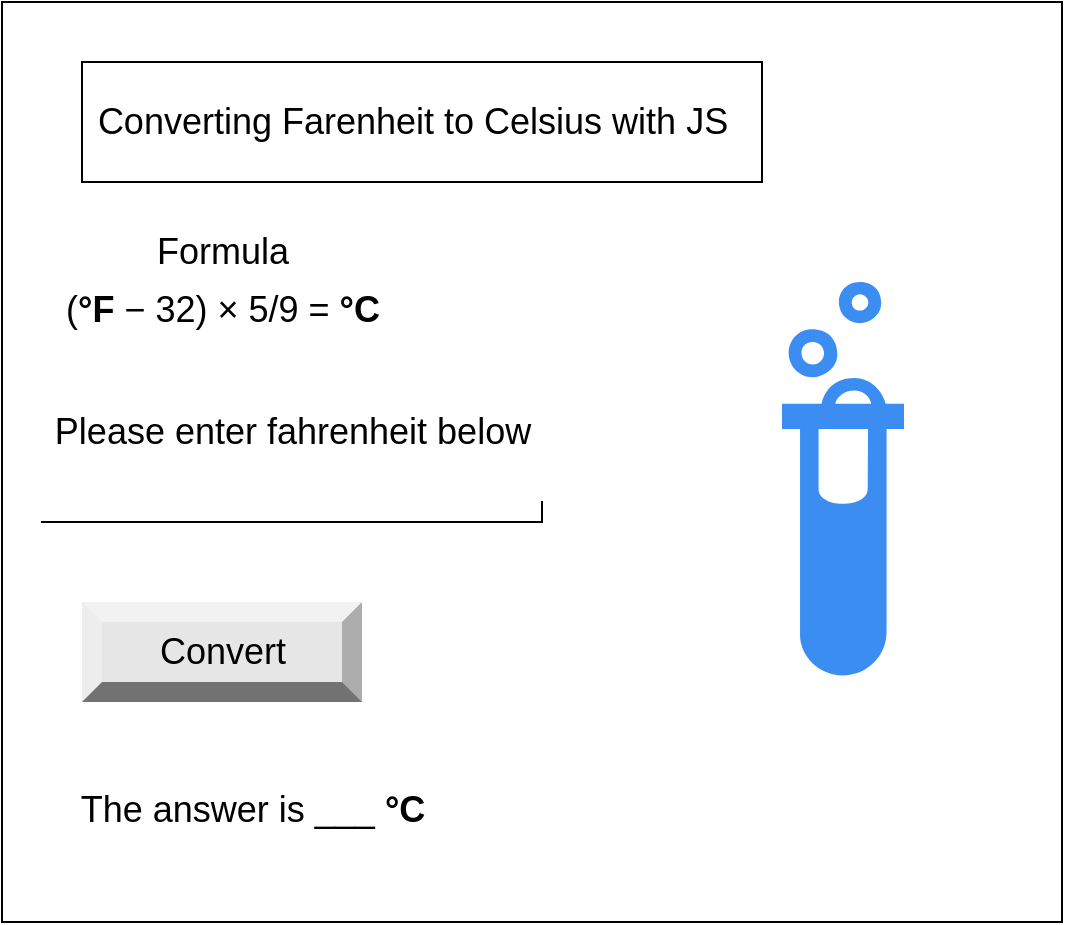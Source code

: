 <mxfile>
    <diagram id="Qi7LSx28HFMjrjH3Dn8v" name="Page-1">
        <mxGraphModel dx="594" dy="561" grid="1" gridSize="10" guides="1" tooltips="1" connect="1" arrows="1" fold="1" page="1" pageScale="1" pageWidth="827" pageHeight="1169" math="0" shadow="0">
            <root>
                <mxCell id="0"/>
                <mxCell id="1" parent="0"/>
                <mxCell id="2" value="" style="verticalLabelPosition=bottom;verticalAlign=top;html=1;shape=mxgraph.basic.rect;fillColor2=none;strokeWidth=1;size=20;indent=5;" vertex="1" parent="1">
                    <mxGeometry x="80" y="10" width="530" height="460" as="geometry"/>
                </mxCell>
                <mxCell id="3" value="" style="verticalLabelPosition=bottom;verticalAlign=top;html=1;shape=mxgraph.basic.rect;fillColor2=none;strokeWidth=1;size=20;indent=5;" vertex="1" parent="1">
                    <mxGeometry x="120" y="40" width="340" height="60" as="geometry"/>
                </mxCell>
                <mxCell id="4" value="&lt;font style=&quot;font-size: 18px&quot;&gt;Converting Farenheit to Celsius with JS&lt;/font&gt;" style="text;html=1;resizable=0;autosize=1;align=center;verticalAlign=middle;points=[];fillColor=none;strokeColor=none;rounded=0;" vertex="1" parent="1">
                    <mxGeometry x="120" y="60" width="330" height="20" as="geometry"/>
                </mxCell>
                <mxCell id="6" value="Formula" style="text;html=1;resizable=0;autosize=1;align=center;verticalAlign=middle;points=[];fillColor=none;strokeColor=none;rounded=0;fontSize=18;" vertex="1" parent="1">
                    <mxGeometry x="150" y="120" width="80" height="30" as="geometry"/>
                </mxCell>
                <mxCell id="7" value="&lt;div class=&quot;bjhkR&quot; style=&quot;margin-bottom: 2px ; padding: 2.5px 3px 1.5px&quot;&gt;(&lt;b&gt;°F&lt;/b&gt;&amp;nbsp;− 32) × 5/9 =&amp;nbsp;&lt;b&gt;°C&lt;/b&gt;&lt;/div&gt;" style="text;html=1;align=center;verticalAlign=middle;resizable=0;points=[];autosize=1;strokeColor=none;fillColor=none;fontSize=18;" vertex="1" parent="1">
                    <mxGeometry x="100" y="150" width="180" height="30" as="geometry"/>
                </mxCell>
                <mxCell id="10" value="Please enter fahrenheit below" style="text;html=1;resizable=0;autosize=1;align=center;verticalAlign=middle;points=[];fillColor=none;strokeColor=none;rounded=0;fontSize=18;" vertex="1" parent="1">
                    <mxGeometry x="100" y="210" width="250" height="30" as="geometry"/>
                </mxCell>
                <mxCell id="11" value="" style="shape=partialRectangle;whiteSpace=wrap;html=1;top=0;left=0;fillColor=none;fontSize=18;" vertex="1" parent="1">
                    <mxGeometry x="100" y="260" width="250" height="10" as="geometry"/>
                </mxCell>
                <mxCell id="12" value="Convert" style="labelPosition=center;verticalLabelPosition=middle;align=center;html=1;shape=mxgraph.basic.shaded_button;dx=10;fillColor=#E6E6E6;strokeColor=none;fontSize=18;" vertex="1" parent="1">
                    <mxGeometry x="120" y="310" width="140" height="50" as="geometry"/>
                </mxCell>
                <mxCell id="15" value="The answer is ___&amp;nbsp;&lt;b&gt;°C&lt;/b&gt;&lt;br&gt;&amp;nbsp;" style="text;html=1;align=center;verticalAlign=middle;resizable=0;points=[];autosize=1;strokeColor=none;fillColor=none;fontSize=18;" vertex="1" parent="1">
                    <mxGeometry x="110" y="400" width="190" height="50" as="geometry"/>
                </mxCell>
                <mxCell id="16" value="" style="sketch=0;html=1;aspect=fixed;strokeColor=none;shadow=0;align=center;verticalAlign=top;fillColor=#3B8DF1;shape=mxgraph.gcp2.biomedical_test_tube;fontSize=18;" vertex="1" parent="1">
                    <mxGeometry x="470" y="150" width="61" height="196.77" as="geometry"/>
                </mxCell>
            </root>
        </mxGraphModel>
    </diagram>
</mxfile>